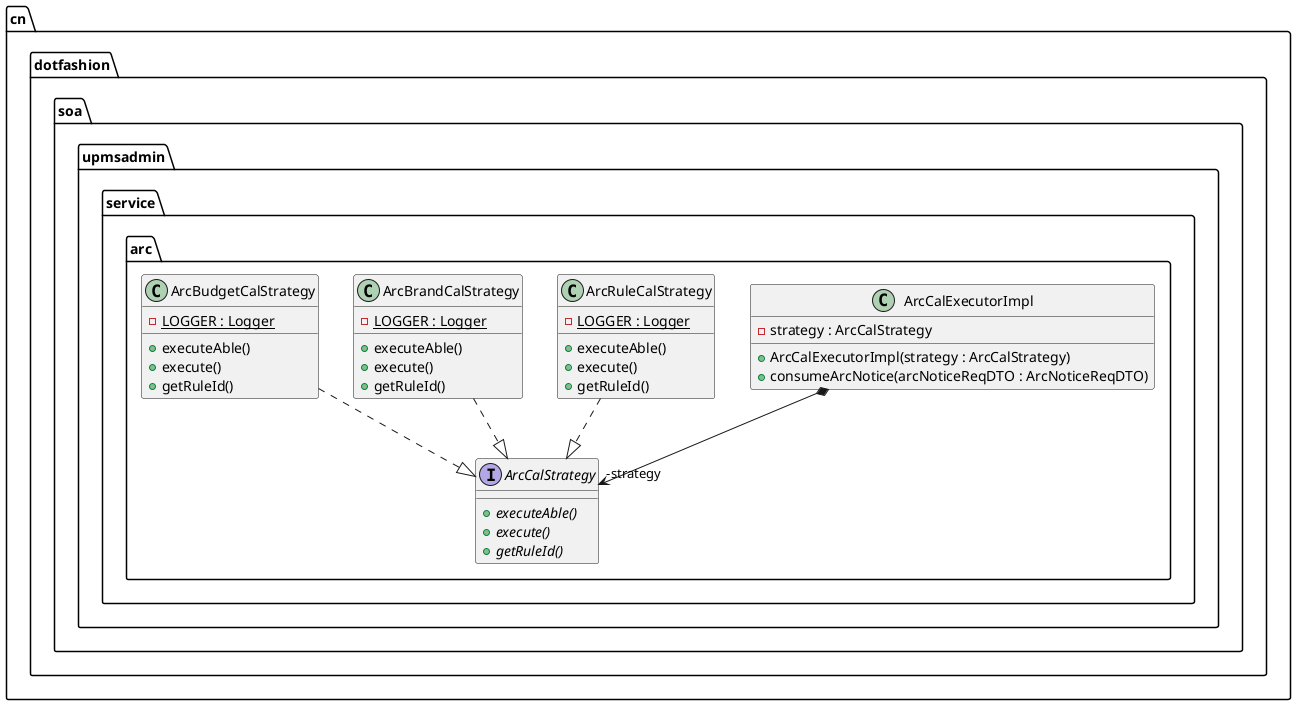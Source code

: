 @startuml
package cn.dotfashion.soa.upmsadmin.service.arc {
  class ArcCalExecutorImpl {
    - strategy : ArcCalStrategy
    + ArcCalExecutorImpl(strategy : ArcCalStrategy)
    + consumeArcNotice(arcNoticeReqDTO : ArcNoticeReqDTO)
  }
  interface ArcCalStrategy {
    + executeAble() {abstract}
    + execute() {abstract}
    + getRuleId() {abstract}
  }
  class ArcRuleCalStrategy {
    - LOGGER : Logger {static}
    + executeAble()
    + execute()
    + getRuleId()
  }
  class ArcBrandCalStrategy {
    - LOGGER : Logger {static}
    + executeAble()
    + execute()
    + getRuleId()
  }
  class ArcBudgetCalStrategy {
    - LOGGER : Logger {static}
    + executeAble()
    + execute()
    + getRuleId()
  }
}
ArcCalExecutorImpl *-->  "-strategy" ArcCalStrategy
ArcRuleCalStrategy ..|> ArcCalStrategy
ArcBrandCalStrategy ..|> ArcCalStrategy
ArcBudgetCalStrategy ..|> ArcCalStrategy
@enduml



